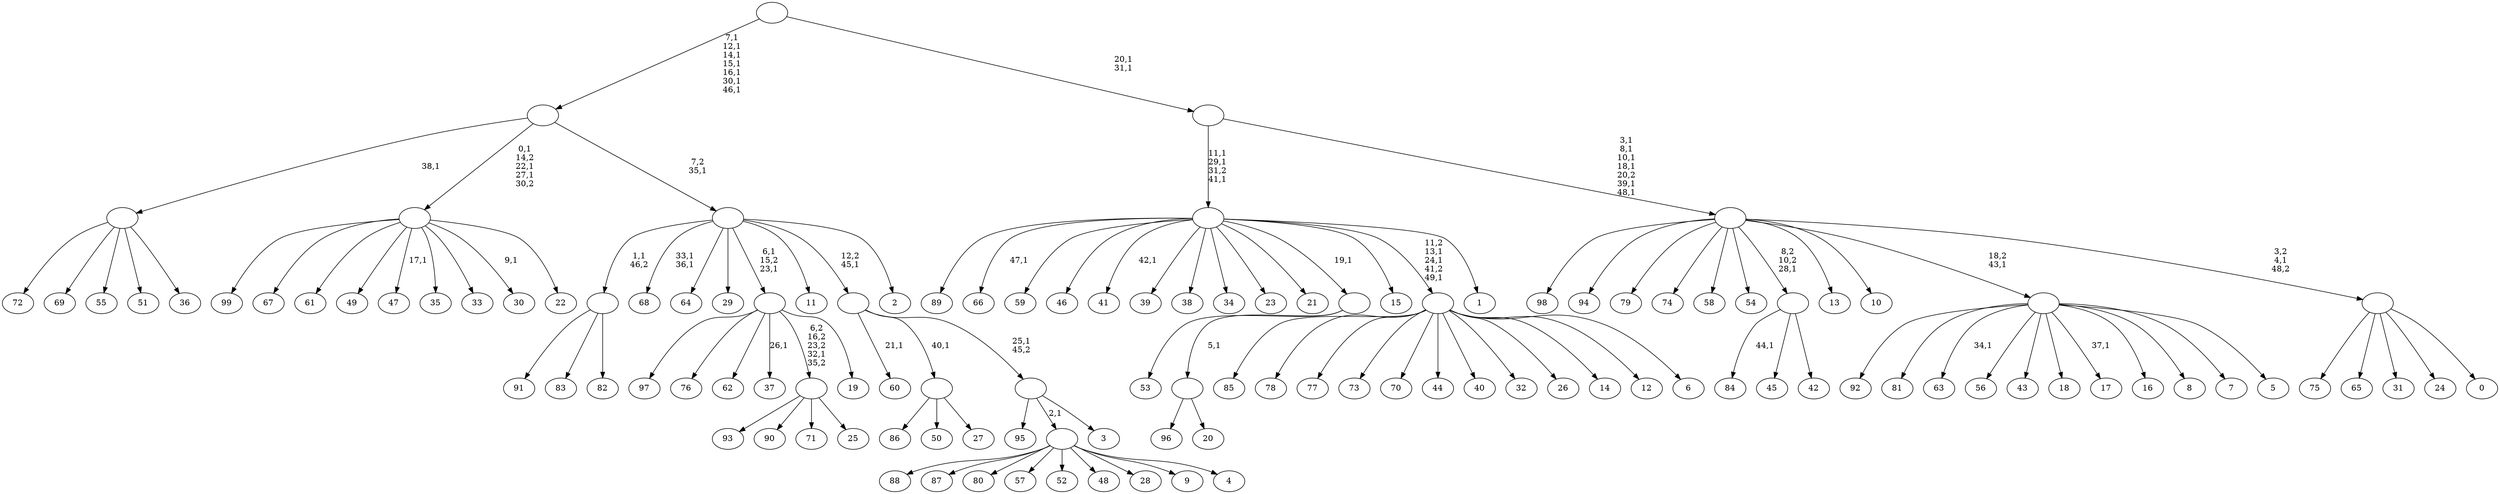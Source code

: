 digraph T {
	150 [label="99"]
	149 [label="98"]
	148 [label="97"]
	147 [label="96"]
	146 [label="95"]
	145 [label="94"]
	144 [label="93"]
	143 [label="92"]
	142 [label="91"]
	141 [label="90"]
	140 [label="89"]
	139 [label="88"]
	138 [label="87"]
	137 [label="86"]
	136 [label="85"]
	135 [label="84"]
	133 [label="83"]
	132 [label="82"]
	131 [label=""]
	130 [label="81"]
	129 [label="80"]
	128 [label="79"]
	127 [label="78"]
	126 [label="77"]
	125 [label="76"]
	124 [label="75"]
	123 [label="74"]
	122 [label="73"]
	121 [label="72"]
	120 [label="71"]
	119 [label="70"]
	118 [label="69"]
	117 [label="68"]
	114 [label="67"]
	113 [label="66"]
	111 [label="65"]
	110 [label="64"]
	109 [label="63"]
	107 [label="62"]
	106 [label="61"]
	105 [label="60"]
	103 [label="59"]
	102 [label="58"]
	101 [label="57"]
	100 [label="56"]
	99 [label="55"]
	98 [label="54"]
	97 [label="53"]
	96 [label="52"]
	95 [label="51"]
	94 [label="50"]
	93 [label="49"]
	92 [label="48"]
	91 [label="47"]
	89 [label="46"]
	88 [label="45"]
	87 [label="44"]
	86 [label="43"]
	85 [label="42"]
	84 [label=""]
	83 [label="41"]
	81 [label="40"]
	80 [label="39"]
	79 [label="38"]
	78 [label="37"]
	76 [label="36"]
	75 [label=""]
	74 [label="35"]
	73 [label="34"]
	72 [label="33"]
	71 [label="32"]
	70 [label="31"]
	69 [label="30"]
	67 [label="29"]
	66 [label="28"]
	65 [label="27"]
	64 [label=""]
	63 [label="26"]
	62 [label="25"]
	61 [label=""]
	60 [label="24"]
	59 [label="23"]
	58 [label="22"]
	57 [label=""]
	54 [label="21"]
	53 [label="20"]
	52 [label=""]
	51 [label=""]
	50 [label="19"]
	49 [label=""]
	47 [label="18"]
	46 [label="17"]
	44 [label="16"]
	43 [label="15"]
	42 [label="14"]
	41 [label="13"]
	40 [label="12"]
	39 [label="11"]
	38 [label="10"]
	37 [label="9"]
	36 [label="8"]
	35 [label="7"]
	34 [label="6"]
	33 [label=""]
	30 [label="5"]
	29 [label=""]
	28 [label="4"]
	27 [label=""]
	26 [label="3"]
	25 [label=""]
	24 [label=""]
	23 [label="2"]
	22 [label=""]
	21 [label=""]
	14 [label="1"]
	13 [label=""]
	10 [label="0"]
	9 [label=""]
	8 [label=""]
	2 [label=""]
	0 [label=""]
	131 -> 142 [label=""]
	131 -> 133 [label=""]
	131 -> 132 [label=""]
	84 -> 135 [label="44,1"]
	84 -> 88 [label=""]
	84 -> 85 [label=""]
	75 -> 121 [label=""]
	75 -> 118 [label=""]
	75 -> 99 [label=""]
	75 -> 95 [label=""]
	75 -> 76 [label=""]
	64 -> 137 [label=""]
	64 -> 94 [label=""]
	64 -> 65 [label=""]
	61 -> 144 [label=""]
	61 -> 141 [label=""]
	61 -> 120 [label=""]
	61 -> 62 [label=""]
	57 -> 69 [label="9,1"]
	57 -> 91 [label="17,1"]
	57 -> 150 [label=""]
	57 -> 114 [label=""]
	57 -> 106 [label=""]
	57 -> 93 [label=""]
	57 -> 74 [label=""]
	57 -> 72 [label=""]
	57 -> 58 [label=""]
	52 -> 147 [label=""]
	52 -> 53 [label=""]
	51 -> 97 [label=""]
	51 -> 52 [label="5,1"]
	49 -> 78 [label="26,1"]
	49 -> 148 [label=""]
	49 -> 125 [label=""]
	49 -> 107 [label=""]
	49 -> 61 [label="6,2\n16,2\n23,2\n32,1\n35,2"]
	49 -> 50 [label=""]
	33 -> 136 [label=""]
	33 -> 127 [label=""]
	33 -> 126 [label=""]
	33 -> 122 [label=""]
	33 -> 119 [label=""]
	33 -> 87 [label=""]
	33 -> 81 [label=""]
	33 -> 71 [label=""]
	33 -> 63 [label=""]
	33 -> 42 [label=""]
	33 -> 40 [label=""]
	33 -> 34 [label=""]
	29 -> 46 [label="37,1"]
	29 -> 109 [label="34,1"]
	29 -> 143 [label=""]
	29 -> 130 [label=""]
	29 -> 100 [label=""]
	29 -> 86 [label=""]
	29 -> 47 [label=""]
	29 -> 44 [label=""]
	29 -> 36 [label=""]
	29 -> 35 [label=""]
	29 -> 30 [label=""]
	27 -> 139 [label=""]
	27 -> 138 [label=""]
	27 -> 129 [label=""]
	27 -> 101 [label=""]
	27 -> 96 [label=""]
	27 -> 92 [label=""]
	27 -> 66 [label=""]
	27 -> 37 [label=""]
	27 -> 28 [label=""]
	25 -> 146 [label=""]
	25 -> 27 [label="2,1"]
	25 -> 26 [label=""]
	24 -> 105 [label="21,1"]
	24 -> 64 [label="40,1"]
	24 -> 25 [label="25,1\n45,2"]
	22 -> 49 [label="6,1\n15,2\n23,1"]
	22 -> 117 [label="33,1\n36,1"]
	22 -> 131 [label="1,1\n46,2"]
	22 -> 110 [label=""]
	22 -> 67 [label=""]
	22 -> 39 [label=""]
	22 -> 24 [label="12,2\n45,1"]
	22 -> 23 [label=""]
	21 -> 57 [label="0,1\n14,2\n22,1\n27,1\n30,2"]
	21 -> 75 [label="38,1"]
	21 -> 22 [label="7,2\n35,1"]
	13 -> 33 [label="11,2\n13,1\n24,1\n41,2\n49,1"]
	13 -> 83 [label="42,1"]
	13 -> 113 [label="47,1"]
	13 -> 140 [label=""]
	13 -> 103 [label=""]
	13 -> 89 [label=""]
	13 -> 80 [label=""]
	13 -> 79 [label=""]
	13 -> 73 [label=""]
	13 -> 59 [label=""]
	13 -> 54 [label=""]
	13 -> 51 [label="19,1"]
	13 -> 43 [label=""]
	13 -> 14 [label=""]
	9 -> 124 [label=""]
	9 -> 111 [label=""]
	9 -> 70 [label=""]
	9 -> 60 [label=""]
	9 -> 10 [label=""]
	8 -> 149 [label=""]
	8 -> 145 [label=""]
	8 -> 128 [label=""]
	8 -> 123 [label=""]
	8 -> 102 [label=""]
	8 -> 98 [label=""]
	8 -> 84 [label="8,2\n10,2\n28,1"]
	8 -> 41 [label=""]
	8 -> 38 [label=""]
	8 -> 29 [label="18,2\n43,1"]
	8 -> 9 [label="3,2\n4,1\n48,2"]
	2 -> 8 [label="3,1\n8,1\n10,1\n18,1\n20,2\n39,1\n48,1"]
	2 -> 13 [label="11,1\n29,1\n31,2\n41,1"]
	0 -> 2 [label="20,1\n31,1"]
	0 -> 21 [label="7,1\n12,1\n14,1\n15,1\n16,1\n30,1\n46,1"]
}
